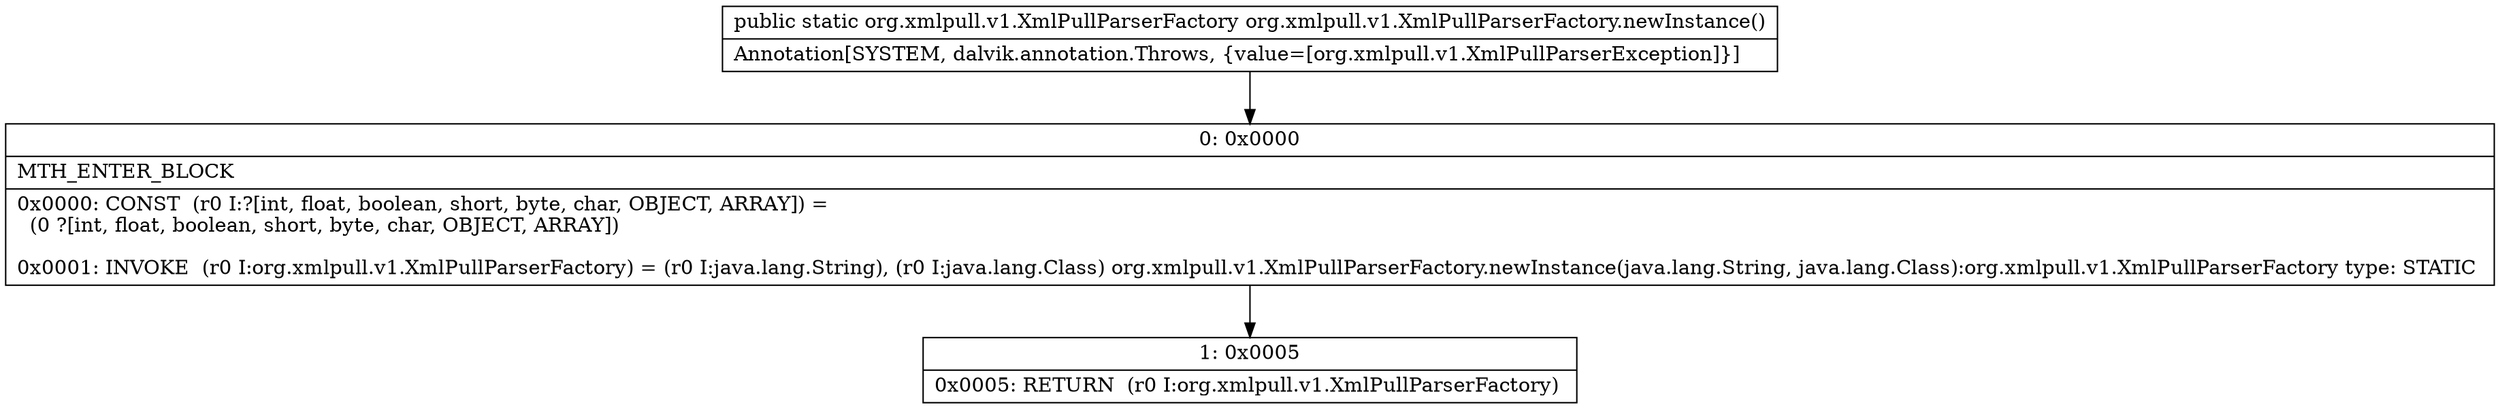 digraph "CFG fororg.xmlpull.v1.XmlPullParserFactory.newInstance()Lorg\/xmlpull\/v1\/XmlPullParserFactory;" {
Node_0 [shape=record,label="{0\:\ 0x0000|MTH_ENTER_BLOCK\l|0x0000: CONST  (r0 I:?[int, float, boolean, short, byte, char, OBJECT, ARRAY]) = \l  (0 ?[int, float, boolean, short, byte, char, OBJECT, ARRAY])\l \l0x0001: INVOKE  (r0 I:org.xmlpull.v1.XmlPullParserFactory) = (r0 I:java.lang.String), (r0 I:java.lang.Class) org.xmlpull.v1.XmlPullParserFactory.newInstance(java.lang.String, java.lang.Class):org.xmlpull.v1.XmlPullParserFactory type: STATIC \l}"];
Node_1 [shape=record,label="{1\:\ 0x0005|0x0005: RETURN  (r0 I:org.xmlpull.v1.XmlPullParserFactory) \l}"];
MethodNode[shape=record,label="{public static org.xmlpull.v1.XmlPullParserFactory org.xmlpull.v1.XmlPullParserFactory.newInstance()  | Annotation[SYSTEM, dalvik.annotation.Throws, \{value=[org.xmlpull.v1.XmlPullParserException]\}]\l}"];
MethodNode -> Node_0;
Node_0 -> Node_1;
}

